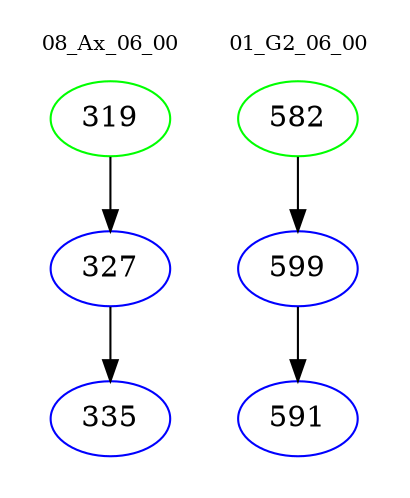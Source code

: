 digraph{
subgraph cluster_0 {
color = white
label = "08_Ax_06_00";
fontsize=10;
T0_319 [label="319", color="green"]
T0_319 -> T0_327 [color="black"]
T0_327 [label="327", color="blue"]
T0_327 -> T0_335 [color="black"]
T0_335 [label="335", color="blue"]
}
subgraph cluster_1 {
color = white
label = "01_G2_06_00";
fontsize=10;
T1_582 [label="582", color="green"]
T1_582 -> T1_599 [color="black"]
T1_599 [label="599", color="blue"]
T1_599 -> T1_591 [color="black"]
T1_591 [label="591", color="blue"]
}
}
